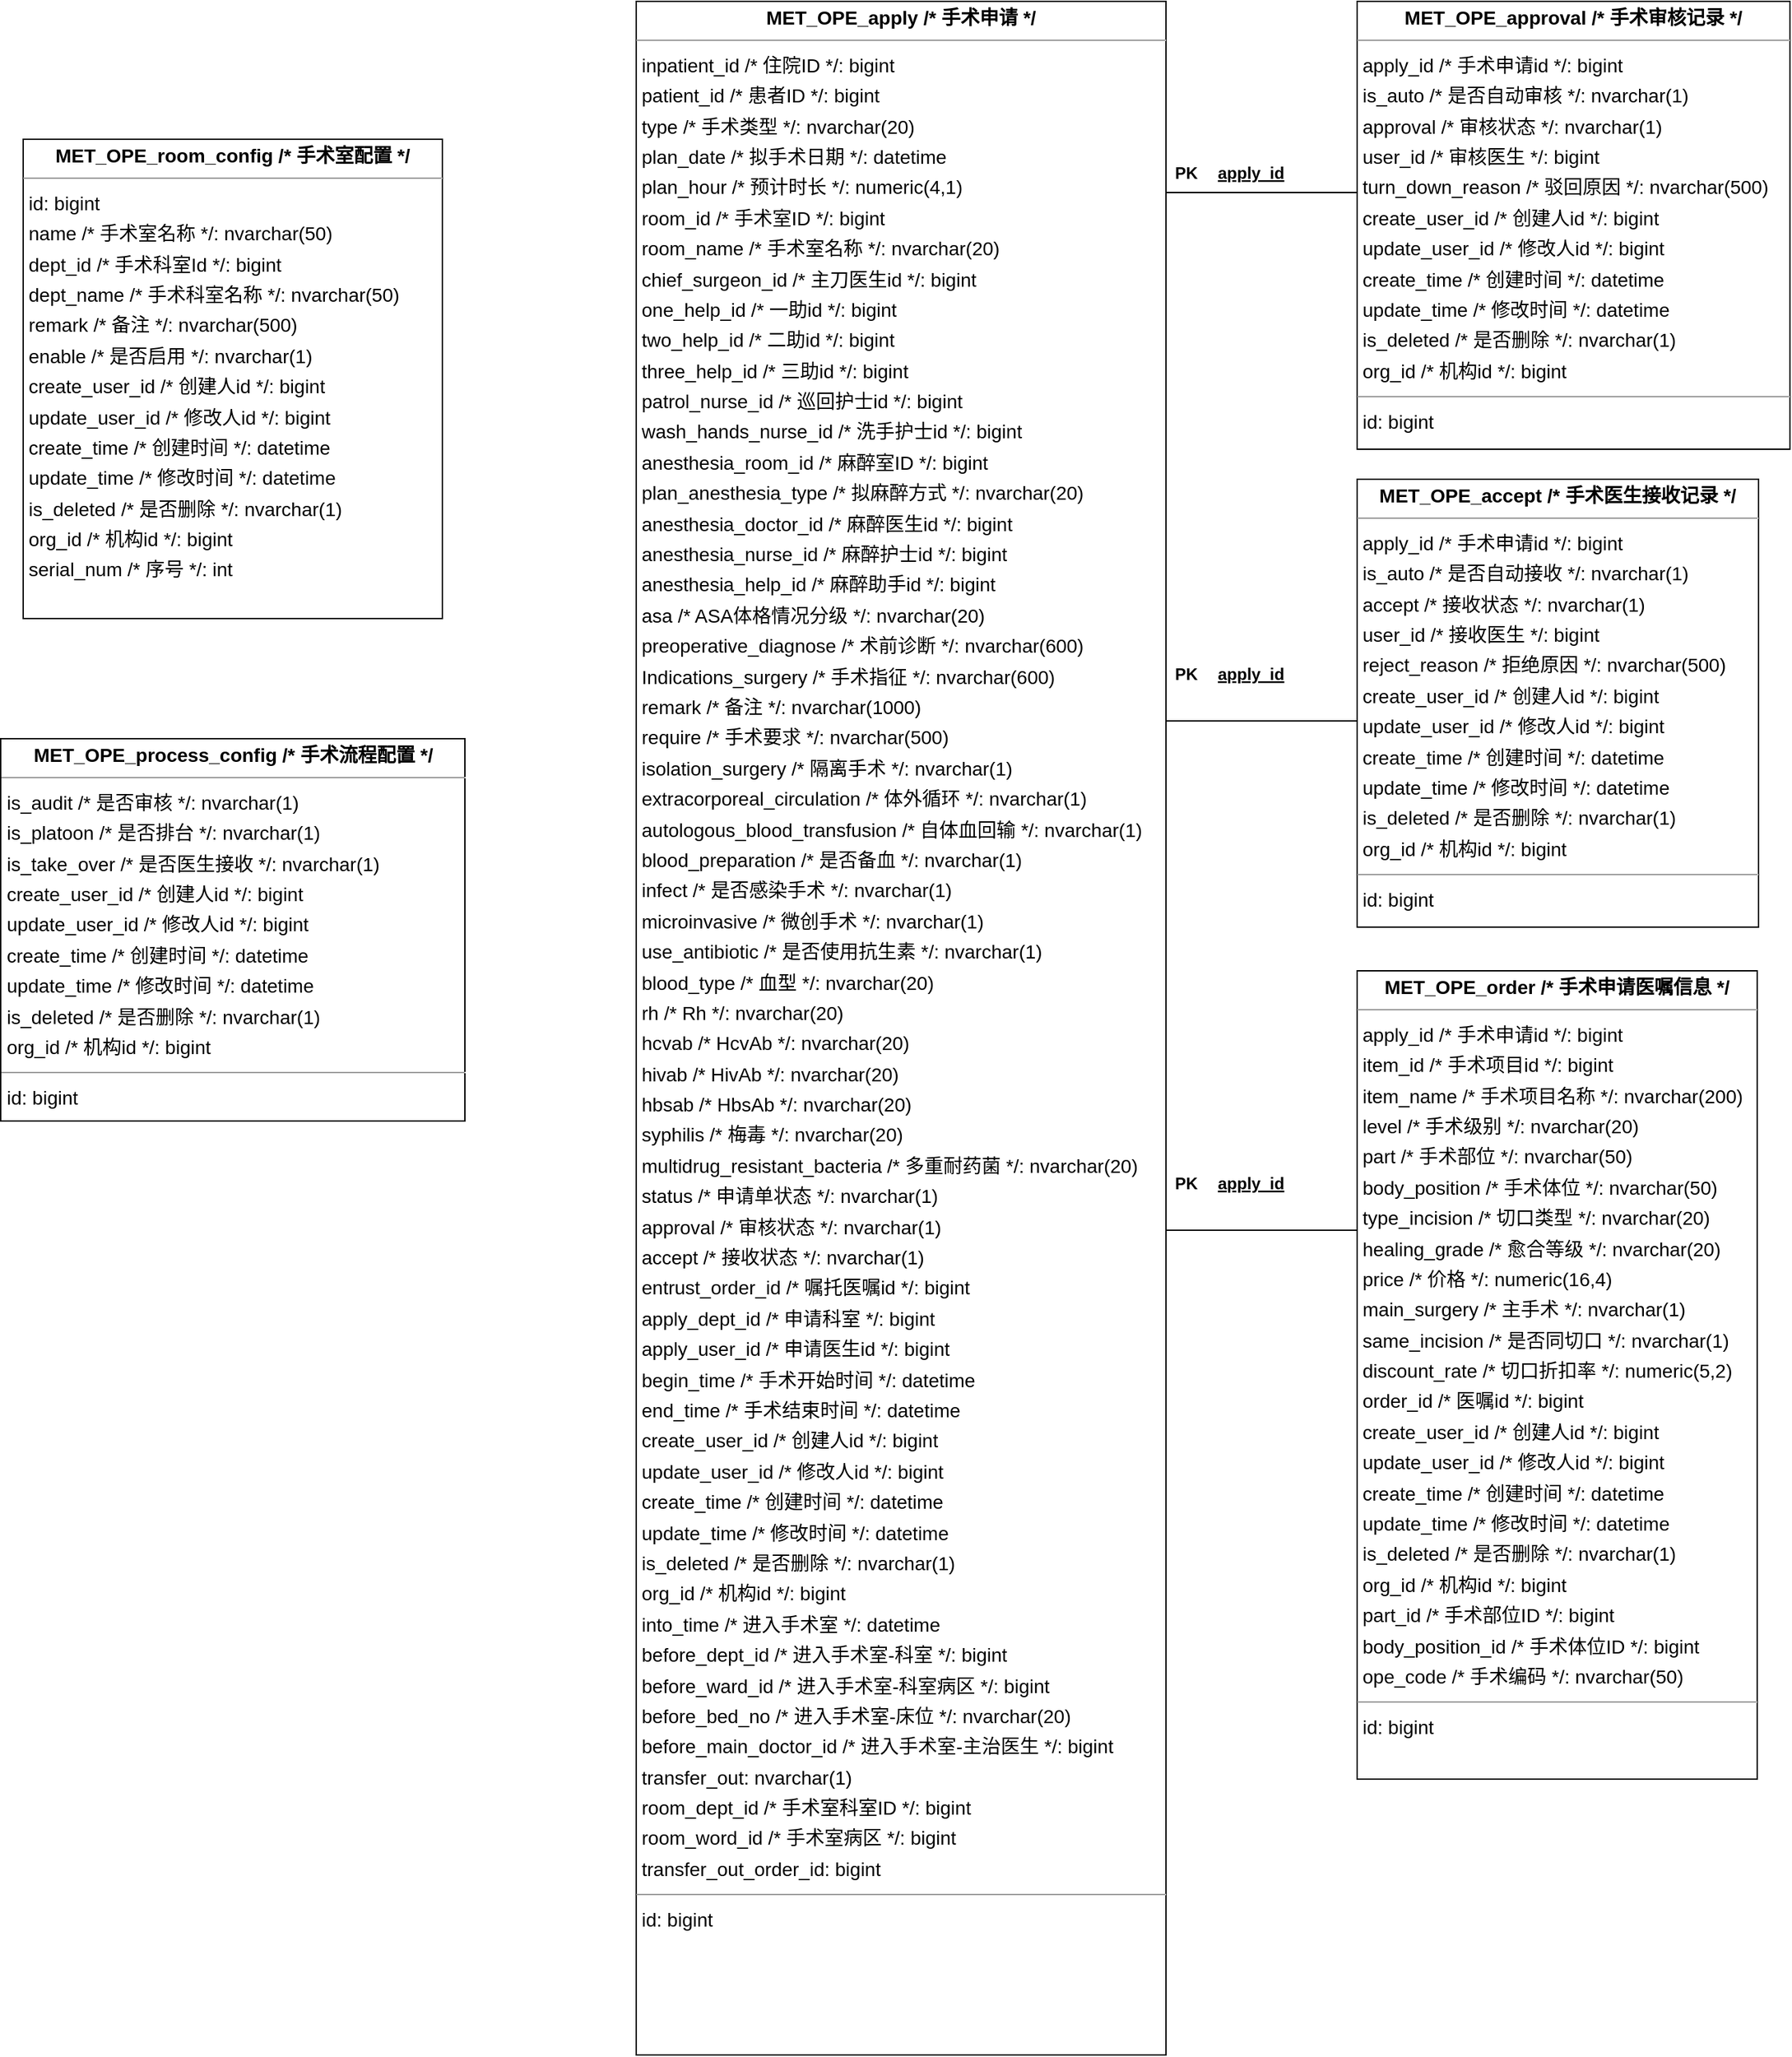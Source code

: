 <mxfile version="20.5.1" type="github"><diagram id="p-a96jggebRYl9U15c6b" name="第 1 页"><mxGraphModel dx="1673" dy="1287" grid="1" gridSize="10" guides="1" tooltips="1" connect="1" arrows="1" fold="1" page="0" pageScale="1" pageWidth="827" pageHeight="1169" background="none" math="0" shadow="0"><root><mxCell id="0"/><mxCell id="1" parent="0"/><mxCell id="node0" value="&lt;p style=&quot;margin:0px;margin-top:4px;text-align:center;&quot;&gt;&lt;b&gt;MET_OPE_accept  /* 手术医生接收记录 */&lt;/b&gt;&lt;/p&gt;&lt;hr size=&quot;1&quot;/&gt;&lt;p style=&quot;margin:0 0 0 4px;line-height:1.6;&quot;&gt; apply_id  /* 手术申请id */: bigint&lt;br/&gt; is_auto  /* 是否自动接收 */: nvarchar(1)&lt;br/&gt; accept  /* 接收状态 */: nvarchar(1)&lt;br/&gt; user_id  /* 接收医生 */: bigint&lt;br/&gt; reject_reason  /* 拒绝原因 */: nvarchar(500)&lt;br/&gt; create_user_id  /* 创建人id */: bigint&lt;br/&gt; update_user_id  /* 修改人id */: bigint&lt;br/&gt; create_time  /* 创建时间 */: datetime&lt;br/&gt; update_time  /* 修改时间 */: datetime&lt;br/&gt; is_deleted  /* 是否删除 */: nvarchar(1)&lt;br/&gt; org_id  /* 机构id */: bigint&lt;/p&gt;&lt;hr size=&quot;1&quot;/&gt;&lt;p style=&quot;margin:0 0 0 4px;line-height:1.6;&quot;&gt; id: bigint&lt;/p&gt;" style="verticalAlign=top;align=left;overflow=fill;fontSize=14;fontFamily=Helvetica;html=1;rounded=0;shadow=0;comic=0;labelBackgroundColor=none;strokeWidth=1;" parent="1" vertex="1"><mxGeometry x="1218" y="170" width="294" height="328" as="geometry"/></mxCell><mxCell id="node1" value="&lt;p style=&quot;margin:0px;margin-top:4px;text-align:center;&quot;&gt;&lt;b&gt;MET_OPE_apply  /* 手术申请 */&lt;/b&gt;&lt;/p&gt;&lt;hr size=&quot;1&quot;/&gt;&lt;p style=&quot;margin:0 0 0 4px;line-height:1.6;&quot;&gt; inpatient_id  /* 住院ID */: bigint&lt;br/&gt; patient_id  /* 患者ID */: bigint&lt;br/&gt; type  /* 手术类型 */: nvarchar(20)&lt;br/&gt; plan_date  /* 拟手术日期 */: datetime&lt;br/&gt; plan_hour  /* 预计时长 */: numeric(4,1)&lt;br/&gt; room_id  /* 手术室ID */: bigint&lt;br/&gt; room_name  /* 手术室名称 */: nvarchar(20)&lt;br/&gt; chief_surgeon_id  /* 主刀医生id */: bigint&lt;br/&gt; one_help_id  /* 一助id */: bigint&lt;br/&gt; two_help_id  /* 二助id */: bigint&lt;br/&gt; three_help_id  /* 三助id */: bigint&lt;br/&gt; patrol_nurse_id  /* 巡回护士id */: bigint&lt;br/&gt; wash_hands_nurse_id  /* 洗手护士id */: bigint&lt;br/&gt; anesthesia_room_id  /* 麻醉室ID */: bigint&lt;br/&gt; plan_anesthesia_type  /* 拟麻醉方式 */: nvarchar(20)&lt;br/&gt; anesthesia_doctor_id  /* 麻醉医生id */: bigint&lt;br/&gt; anesthesia_nurse_id  /* 麻醉护士id */: bigint&lt;br/&gt; anesthesia_help_id  /* 麻醉助手id */: bigint&lt;br/&gt; asa  /* ASA体格情况分级 */: nvarchar(20)&lt;br/&gt; preoperative_diagnose  /* 术前诊断 */: nvarchar(600)&lt;br/&gt; Indications_surgery  /* 手术指征 */: nvarchar(600)&lt;br/&gt; remark  /* 备注 */: nvarchar(1000)&lt;br/&gt; require  /* 手术要求 */: nvarchar(500)&lt;br/&gt; isolation_surgery  /* 隔离手术 */: nvarchar(1)&lt;br/&gt; extracorporeal_circulation  /* 体外循环 */: nvarchar(1)&lt;br/&gt; autologous_blood_transfusion  /* 自体血回输 */: nvarchar(1)&lt;br/&gt; blood_preparation  /* 是否备血 */: nvarchar(1)&lt;br/&gt; infect  /* 是否感染手术 */: nvarchar(1)&lt;br/&gt; microinvasive  /* 微创手术 */: nvarchar(1)&lt;br/&gt; use_antibiotic  /* 是否使用抗生素 */: nvarchar(1)&lt;br/&gt; blood_type  /* 血型 */: nvarchar(20)&lt;br/&gt; rh  /* Rh */: nvarchar(20)&lt;br/&gt; hcvab  /* HcvAb */: nvarchar(20)&lt;br/&gt; hivab  /* HivAb */: nvarchar(20)&lt;br/&gt; hbsab  /* HbsAb */: nvarchar(20)&lt;br/&gt; syphilis  /* 梅毒 */: nvarchar(20)&lt;br/&gt; multidrug_resistant_bacteria  /* 多重耐药菌 */: nvarchar(20)&lt;br/&gt; status  /* 申请单状态 */: nvarchar(1)&lt;br/&gt; approval  /* 审核状态 */: nvarchar(1)&lt;br/&gt; accept  /* 接收状态 */: nvarchar(1)&lt;br/&gt; entrust_order_id  /* 嘱托医嘱id */: bigint&lt;br/&gt; apply_dept_id  /* 申请科室 */: bigint&lt;br/&gt; apply_user_id  /* 申请医生id */: bigint&lt;br/&gt; begin_time  /* 手术开始时间 */: datetime&lt;br/&gt; end_time  /* 手术结束时间 */: datetime&lt;br/&gt; create_user_id  /* 创建人id */: bigint&lt;br/&gt; update_user_id  /* 修改人id */: bigint&lt;br/&gt; create_time  /* 创建时间 */: datetime&lt;br/&gt; update_time  /* 修改时间 */: datetime&lt;br/&gt; is_deleted  /* 是否删除 */: nvarchar(1)&lt;br/&gt; org_id  /* 机构id */: bigint&lt;br/&gt; into_time  /* 进入手术室 */: datetime&lt;br/&gt; before_dept_id  /* 进入手术室-科室 */: bigint&lt;br/&gt; before_ward_id  /* 进入手术室-科室病区 */: bigint&lt;br/&gt; before_bed_no  /* 进入手术室-床位 */: nvarchar(20)&lt;br/&gt; before_main_doctor_id  /* 进入手术室-主治医生 */: bigint&lt;br/&gt; transfer_out: nvarchar(1)&lt;br/&gt; room_dept_id  /* 手术室科室ID */: bigint&lt;br/&gt; room_word_id  /* 手术室病区 */: bigint&lt;br/&gt; transfer_out_order_id: bigint&lt;/p&gt;&lt;hr size=&quot;1&quot;/&gt;&lt;p style=&quot;margin:0 0 0 4px;line-height:1.6;&quot;&gt; id: bigint&lt;/p&gt;" style="verticalAlign=top;align=left;overflow=fill;fontSize=14;fontFamily=Helvetica;html=1;rounded=0;shadow=0;comic=0;labelBackgroundColor=none;strokeWidth=1;" parent="1" vertex="1"><mxGeometry x="690" y="-180" width="388" height="1504" as="geometry"/></mxCell><mxCell id="node5" value="&lt;p style=&quot;margin:0px;margin-top:4px;text-align:center;&quot;&gt;&lt;b&gt;MET_OPE_approval  /* 手术审核记录 */&lt;/b&gt;&lt;/p&gt;&lt;hr size=&quot;1&quot;/&gt;&lt;p style=&quot;margin:0 0 0 4px;line-height:1.6;&quot;&gt; apply_id  /* 手术申请id */: bigint&lt;br/&gt; is_auto  /* 是否自动审核 */: nvarchar(1)&lt;br/&gt; approval  /* 审核状态 */: nvarchar(1)&lt;br/&gt; user_id  /* 审核医生 */: bigint&lt;br/&gt; turn_down_reason  /* 驳回原因 */: nvarchar(500)&lt;br/&gt; create_user_id  /* 创建人id */: bigint&lt;br/&gt; update_user_id  /* 修改人id */: bigint&lt;br/&gt; create_time  /* 创建时间 */: datetime&lt;br/&gt; update_time  /* 修改时间 */: datetime&lt;br/&gt; is_deleted  /* 是否删除 */: nvarchar(1)&lt;br/&gt; org_id  /* 机构id */: bigint&lt;/p&gt;&lt;hr size=&quot;1&quot;/&gt;&lt;p style=&quot;margin:0 0 0 4px;line-height:1.6;&quot;&gt; id: bigint&lt;/p&gt;" style="verticalAlign=top;align=left;overflow=fill;fontSize=14;fontFamily=Helvetica;html=1;rounded=0;shadow=0;comic=0;labelBackgroundColor=none;strokeWidth=1;" parent="1" vertex="1"><mxGeometry x="1218" y="-180" width="317" height="328" as="geometry"/></mxCell><mxCell id="node2" value="&lt;p style=&quot;margin:0px;margin-top:4px;text-align:center;&quot;&gt;&lt;b&gt;MET_OPE_order  /* 手术申请医嘱信息 */&lt;/b&gt;&lt;/p&gt;&lt;hr size=&quot;1&quot;/&gt;&lt;p style=&quot;margin:0 0 0 4px;line-height:1.6;&quot;&gt; apply_id  /* 手术申请id */: bigint&lt;br/&gt; item_id  /* 手术项目id */: bigint&lt;br/&gt; item_name  /* 手术项目名称 */: nvarchar(200)&lt;br/&gt; level  /* 手术级别 */: nvarchar(20)&lt;br/&gt; part  /* 手术部位 */: nvarchar(50)&lt;br/&gt; body_position  /* 手术体位 */: nvarchar(50)&lt;br/&gt; type_incision  /* 切口类型 */: nvarchar(20)&lt;br/&gt; healing_grade  /* 愈合等级 */: nvarchar(20)&lt;br/&gt; price  /* 价格 */: numeric(16,4)&lt;br/&gt; main_surgery  /* 主手术 */: nvarchar(1)&lt;br/&gt; same_incision  /* 是否同切口 */: nvarchar(1)&lt;br/&gt; discount_rate  /* 切口折扣率 */: numeric(5,2)&lt;br/&gt; order_id  /* 医嘱id */: bigint&lt;br/&gt; create_user_id  /* 创建人id */: bigint&lt;br/&gt; update_user_id  /* 修改人id */: bigint&lt;br/&gt; create_time  /* 创建时间 */: datetime&lt;br/&gt; update_time  /* 修改时间 */: datetime&lt;br/&gt; is_deleted  /* 是否删除 */: nvarchar(1)&lt;br/&gt; org_id  /* 机构id */: bigint&lt;br/&gt; part_id  /* 手术部位ID */: bigint&lt;br/&gt; body_position_id  /* 手术体位ID */: bigint&lt;br/&gt; ope_code  /* 手术编码 */: nvarchar(50)&lt;/p&gt;&lt;hr size=&quot;1&quot;/&gt;&lt;p style=&quot;margin:0 0 0 4px;line-height:1.6;&quot;&gt; id: bigint&lt;/p&gt;" style="verticalAlign=top;align=left;overflow=fill;fontSize=14;fontFamily=Helvetica;html=1;rounded=0;shadow=0;comic=0;labelBackgroundColor=none;strokeWidth=1;" parent="1" vertex="1"><mxGeometry x="1218" y="530" width="293" height="592" as="geometry"/></mxCell><mxCell id="node3" value="&lt;p style=&quot;margin:0px;margin-top:4px;text-align:center;&quot;&gt;&lt;b&gt;MET_OPE_process_config  /* 手术流程配置 */&lt;/b&gt;&lt;/p&gt;&lt;hr size=&quot;1&quot;/&gt;&lt;p style=&quot;margin:0 0 0 4px;line-height:1.6;&quot;&gt; is_audit  /* 是否审核 */: nvarchar(1)&lt;br/&gt; is_platoon  /* 是否排台 */: nvarchar(1)&lt;br/&gt; is_take_over  /* 是否医生接收 */: nvarchar(1)&lt;br/&gt; create_user_id  /* 创建人id */: bigint&lt;br/&gt; update_user_id  /* 修改人id */: bigint&lt;br/&gt; create_time  /* 创建时间 */: datetime&lt;br/&gt; update_time  /* 修改时间 */: datetime&lt;br/&gt; is_deleted  /* 是否删除 */: nvarchar(1)&lt;br/&gt; org_id  /* 机构id */: bigint&lt;/p&gt;&lt;hr size=&quot;1&quot;/&gt;&lt;p style=&quot;margin:0 0 0 4px;line-height:1.6;&quot;&gt; id: bigint&lt;/p&gt;" style="verticalAlign=top;align=left;overflow=fill;fontSize=14;fontFamily=Helvetica;html=1;rounded=0;shadow=0;comic=0;labelBackgroundColor=none;strokeWidth=1;" parent="1" vertex="1"><mxGeometry x="224.5" y="360" width="340" height="280" as="geometry"/></mxCell><mxCell id="node4" value="&lt;p style=&quot;margin:0px;margin-top:4px;text-align:center;&quot;&gt;&lt;b&gt;MET_OPE_room_config  /* 手术室配置 */&lt;/b&gt;&lt;/p&gt;&lt;hr size=&quot;1&quot;/&gt;&lt;p style=&quot;margin:0 0 0 4px;line-height:1.6;&quot;&gt; id: bigint&lt;br/&gt; name  /* 手术室名称 */: nvarchar(50)&lt;br/&gt; dept_id  /* 手术科室Id */: bigint&lt;br/&gt; dept_name  /* 手术科室名称 */: nvarchar(50)&lt;br/&gt; remark  /* 备注 */: nvarchar(500)&lt;br/&gt; enable  /* 是否启用 */: nvarchar(1)&lt;br/&gt; create_user_id  /* 创建人id */: bigint&lt;br/&gt; update_user_id  /* 修改人id */: bigint&lt;br/&gt; create_time  /* 创建时间 */: datetime&lt;br/&gt; update_time  /* 修改时间 */: datetime&lt;br/&gt; is_deleted  /* 是否删除 */: nvarchar(1)&lt;br/&gt; org_id  /* 机构id */: bigint&lt;br/&gt; serial_num  /* 序号 */: int&lt;/p&gt;" style="verticalAlign=top;align=left;overflow=fill;fontSize=14;fontFamily=Helvetica;html=1;rounded=0;shadow=0;comic=0;labelBackgroundColor=none;strokeWidth=1;" parent="1" vertex="1"><mxGeometry x="241" y="-79" width="307" height="351" as="geometry"/></mxCell><mxCell id="c2yYsDsTxAii9UZdfa41-15" value="" style="shape=table;startSize=0;container=1;collapsible=1;childLayout=tableLayout;fixedRows=1;rowLines=0;fontStyle=0;align=center;resizeLast=1;strokeColor=none;fillColor=none;collapsible=0;" vertex="1" parent="1"><mxGeometry x="1078" y="-70" width="140" height="30" as="geometry"/></mxCell><mxCell id="c2yYsDsTxAii9UZdfa41-16" value="" style="shape=tableRow;horizontal=0;startSize=0;swimlaneHead=0;swimlaneBody=0;fillColor=none;collapsible=0;dropTarget=0;points=[[0,0.5],[1,0.5]];portConstraint=eastwest;top=0;left=0;right=0;bottom=1;" vertex="1" parent="c2yYsDsTxAii9UZdfa41-15"><mxGeometry width="140" height="30" as="geometry"/></mxCell><mxCell id="c2yYsDsTxAii9UZdfa41-17" value="PK" style="shape=partialRectangle;connectable=0;fillColor=none;top=0;left=0;bottom=0;right=0;fontStyle=1;overflow=hidden;" vertex="1" parent="c2yYsDsTxAii9UZdfa41-16"><mxGeometry width="30" height="30" as="geometry"><mxRectangle width="30" height="30" as="alternateBounds"/></mxGeometry></mxCell><mxCell id="c2yYsDsTxAii9UZdfa41-18" value="apply_id" style="shape=partialRectangle;connectable=0;fillColor=none;top=0;left=0;bottom=0;right=0;align=left;spacingLeft=6;fontStyle=5;overflow=hidden;" vertex="1" parent="c2yYsDsTxAii9UZdfa41-16"><mxGeometry x="30" width="110" height="30" as="geometry"><mxRectangle width="110" height="30" as="alternateBounds"/></mxGeometry></mxCell><mxCell id="c2yYsDsTxAii9UZdfa41-19" value="" style="shape=table;startSize=0;container=1;collapsible=1;childLayout=tableLayout;fixedRows=1;rowLines=0;fontStyle=0;align=center;resizeLast=1;strokeColor=none;fillColor=none;collapsible=0;" vertex="1" parent="1"><mxGeometry x="1078" y="277" width="140" height="70" as="geometry"/></mxCell><mxCell id="c2yYsDsTxAii9UZdfa41-20" value="" style="shape=tableRow;horizontal=0;startSize=0;swimlaneHead=0;swimlaneBody=0;fillColor=none;collapsible=0;dropTarget=0;points=[[0,0.5],[1,0.5]];portConstraint=eastwest;top=0;left=0;right=0;bottom=1;" vertex="1" parent="c2yYsDsTxAii9UZdfa41-19"><mxGeometry width="140" height="70" as="geometry"/></mxCell><mxCell id="c2yYsDsTxAii9UZdfa41-21" value="PK" style="shape=partialRectangle;connectable=0;fillColor=none;top=0;left=0;bottom=0;right=0;fontStyle=1;overflow=hidden;" vertex="1" parent="c2yYsDsTxAii9UZdfa41-20"><mxGeometry width="30" height="70" as="geometry"><mxRectangle width="30" height="70" as="alternateBounds"/></mxGeometry></mxCell><mxCell id="c2yYsDsTxAii9UZdfa41-22" value="apply_id" style="shape=partialRectangle;connectable=0;fillColor=none;top=0;left=0;bottom=0;right=0;align=left;spacingLeft=6;fontStyle=5;overflow=hidden;" vertex="1" parent="c2yYsDsTxAii9UZdfa41-20"><mxGeometry x="30" width="110" height="70" as="geometry"><mxRectangle width="110" height="70" as="alternateBounds"/></mxGeometry></mxCell><mxCell id="c2yYsDsTxAii9UZdfa41-23" value="" style="shape=table;startSize=0;container=1;collapsible=1;childLayout=tableLayout;fixedRows=1;rowLines=0;fontStyle=0;align=center;resizeLast=1;strokeColor=none;fillColor=none;collapsible=0;" vertex="1" parent="1"><mxGeometry x="1078" y="650" width="140" height="70" as="geometry"/></mxCell><mxCell id="c2yYsDsTxAii9UZdfa41-24" value="" style="shape=tableRow;horizontal=0;startSize=0;swimlaneHead=0;swimlaneBody=0;fillColor=none;collapsible=0;dropTarget=0;points=[[0,0.5],[1,0.5]];portConstraint=eastwest;top=0;left=0;right=0;bottom=1;" vertex="1" parent="c2yYsDsTxAii9UZdfa41-23"><mxGeometry width="140" height="70" as="geometry"/></mxCell><mxCell id="c2yYsDsTxAii9UZdfa41-25" value="PK" style="shape=partialRectangle;connectable=0;fillColor=none;top=0;left=0;bottom=0;right=0;fontStyle=1;overflow=hidden;" vertex="1" parent="c2yYsDsTxAii9UZdfa41-24"><mxGeometry width="30" height="70" as="geometry"><mxRectangle width="30" height="70" as="alternateBounds"/></mxGeometry></mxCell><mxCell id="c2yYsDsTxAii9UZdfa41-26" value="apply_id" style="shape=partialRectangle;connectable=0;fillColor=none;top=0;left=0;bottom=0;right=0;align=left;spacingLeft=6;fontStyle=5;overflow=hidden;" vertex="1" parent="c2yYsDsTxAii9UZdfa41-24"><mxGeometry x="30" width="110" height="70" as="geometry"><mxRectangle width="110" height="70" as="alternateBounds"/></mxGeometry></mxCell></root></mxGraphModel></diagram></mxfile>